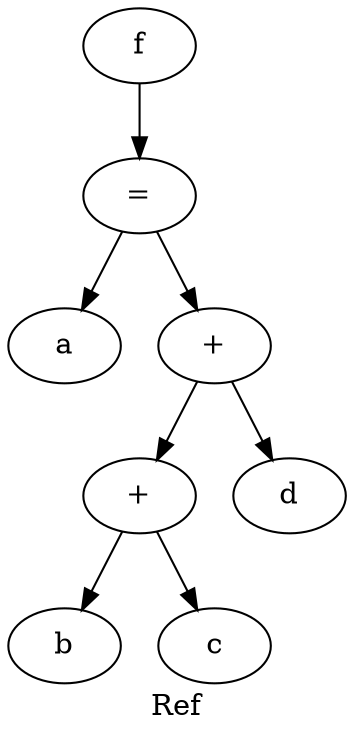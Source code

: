 digraph {
label="Ref";
x55576e97c090 -> x55576e97bfb0
x55576e97bfb0 -> x55576e97ba10
x55576e97bfb0 -> x55576e97bf40
x55576e97bf40 -> x55576e97bd60
x55576e97bf40 -> x55576e97bed0
x55576e97bd60 -> x55576e97bb80
x55576e97bd60 -> x55576e97bcf0
x55576e97c090 [label="f"];
x55576e97bfb0 [label="="];
x55576e97ba10 [label="a"];
x55576e97bf40 [label="+"];
x55576e97bd60 [label="+"];
x55576e97bb80 [label="b"];
x55576e97bcf0 [label="c"];
x55576e97bed0 [label="d"];
}
